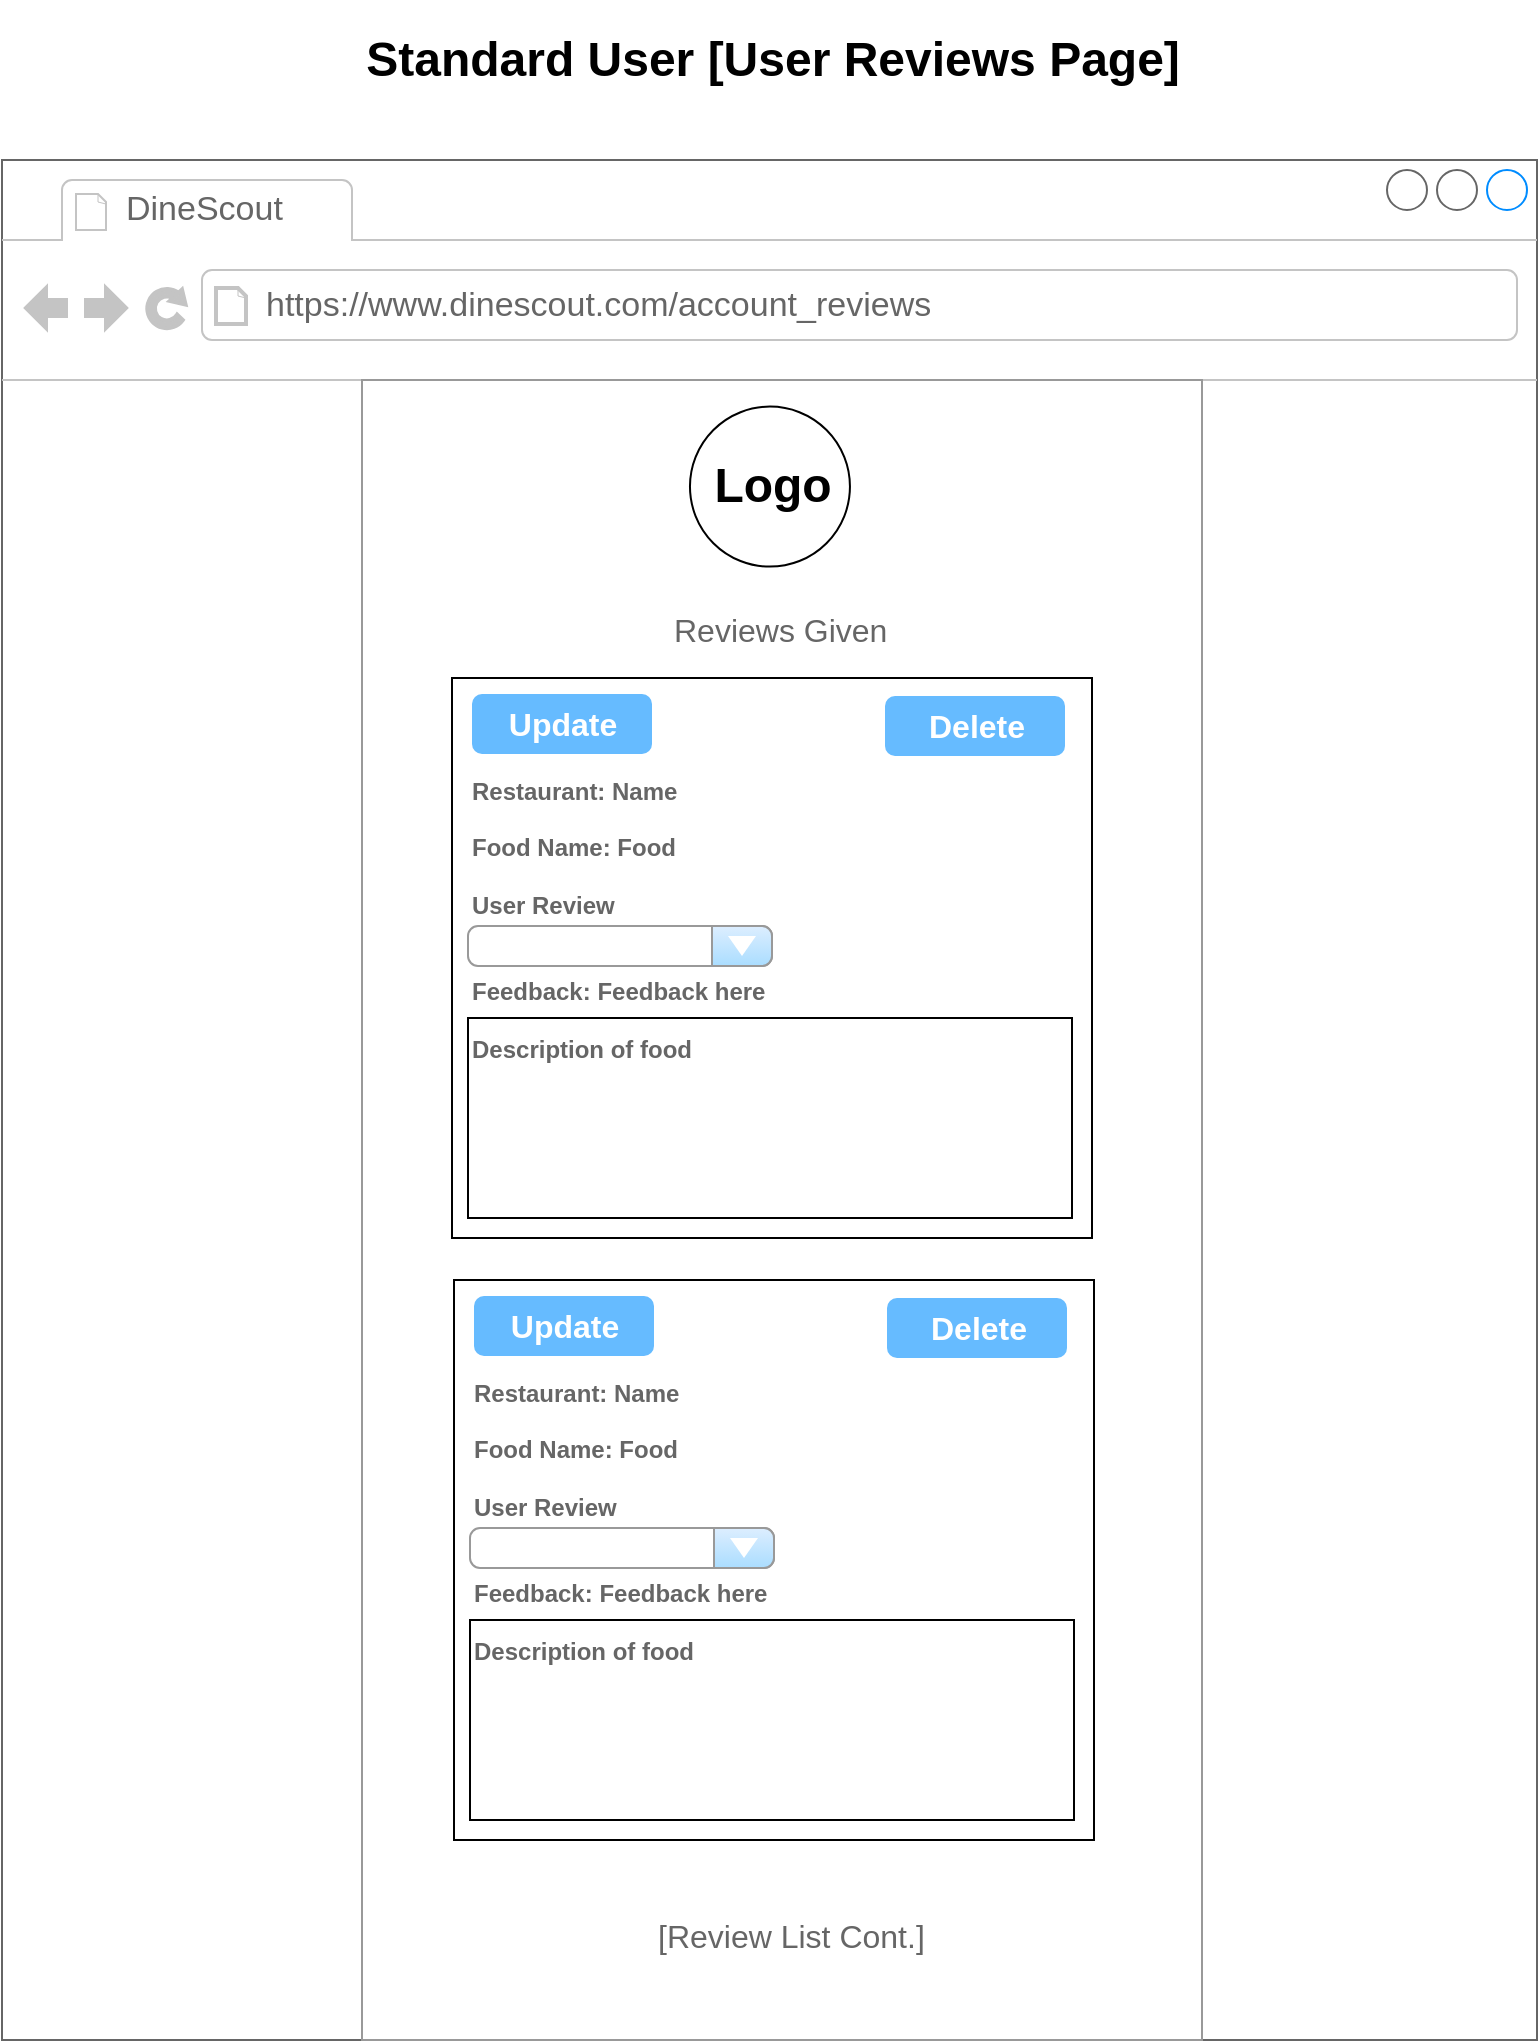 <mxfile version="24.8.0">
  <diagram name="Page-1" id="Zw5u4bMhJKO7h0vYH44y">
    <mxGraphModel dx="1232" dy="1097" grid="1" gridSize="10" guides="1" tooltips="1" connect="1" arrows="1" fold="1" page="1" pageScale="1" pageWidth="850" pageHeight="1100" math="0" shadow="0">
      <root>
        <mxCell id="0" />
        <mxCell id="1" parent="0" />
        <mxCell id="VHOIvTcwcLYEo2GDgytV-1" value="" style="strokeWidth=1;shadow=0;dashed=0;align=center;html=1;shape=mxgraph.mockup.containers.browserWindow;rSize=0;strokeColor=#666666;strokeColor2=#008cff;strokeColor3=#c4c4c4;mainText=,;recursiveResize=0;" vertex="1" parent="1">
          <mxGeometry x="40" y="120" width="767.5" height="940" as="geometry" />
        </mxCell>
        <mxCell id="VHOIvTcwcLYEo2GDgytV-2" value="DineScout" style="strokeWidth=1;shadow=0;dashed=0;align=center;html=1;shape=mxgraph.mockup.containers.anchor;fontSize=17;fontColor=#666666;align=left;whiteSpace=wrap;" vertex="1" parent="VHOIvTcwcLYEo2GDgytV-1">
          <mxGeometry x="60" y="12" width="110" height="26" as="geometry" />
        </mxCell>
        <mxCell id="VHOIvTcwcLYEo2GDgytV-3" value="https://www.dinescout.com/account_reviews" style="strokeWidth=1;shadow=0;dashed=0;align=center;html=1;shape=mxgraph.mockup.containers.anchor;rSize=0;fontSize=17;fontColor=#666666;align=left;" vertex="1" parent="VHOIvTcwcLYEo2GDgytV-1">
          <mxGeometry x="130" y="60" width="250" height="26" as="geometry" />
        </mxCell>
        <mxCell id="VHOIvTcwcLYEo2GDgytV-4" value="" style="strokeWidth=1;shadow=0;dashed=0;align=center;html=1;shape=mxgraph.mockup.forms.rrect;rSize=0;strokeColor=#999999;fillColor=#ffffff;" vertex="1" parent="VHOIvTcwcLYEo2GDgytV-1">
          <mxGeometry x="180" y="110" width="420" height="830" as="geometry" />
        </mxCell>
        <mxCell id="VHOIvTcwcLYEo2GDgytV-6" value="" style="ellipse;whiteSpace=wrap;html=1;aspect=fixed;" vertex="1" parent="VHOIvTcwcLYEo2GDgytV-4">
          <mxGeometry x="163.98" y="13.303" width="80" height="80" as="geometry" />
        </mxCell>
        <mxCell id="VHOIvTcwcLYEo2GDgytV-7" value="Logo" style="text;strokeColor=none;fillColor=none;html=1;fontSize=24;fontStyle=1;verticalAlign=middle;align=center;" vertex="1" parent="VHOIvTcwcLYEo2GDgytV-4">
          <mxGeometry x="100" y="30.61" width="210" height="45.39" as="geometry" />
        </mxCell>
        <mxCell id="VHOIvTcwcLYEo2GDgytV-8" value="" style="strokeWidth=1;shadow=0;dashed=0;align=center;html=1;shape=mxgraph.mockup.forms.anchor;fontSize=12;fontColor=#666666;align=left;resizeWidth=1;spacingLeft=0;" vertex="1" parent="VHOIvTcwcLYEo2GDgytV-4">
          <mxGeometry x="160.5" y="490" width="115" height="20" as="geometry" />
        </mxCell>
        <mxCell id="VHOIvTcwcLYEo2GDgytV-23" value="" style="strokeWidth=1;shadow=0;dashed=0;align=center;html=1;shape=mxgraph.mockup.forms.anchor;fontSize=12;fontColor=#666666;align=left;resizeWidth=1;spacingLeft=0;" vertex="1" parent="VHOIvTcwcLYEo2GDgytV-4">
          <mxGeometry x="159.5" y="189" width="115" height="20" as="geometry" />
        </mxCell>
        <mxCell id="VHOIvTcwcLYEo2GDgytV-24" value="&lt;span style=&quot;font-size: 16px;&quot;&gt;Reviews Given&lt;/span&gt;" style="strokeWidth=1;shadow=0;dashed=0;align=center;html=1;shape=mxgraph.mockup.forms.anchor;fontSize=12;fontColor=#666666;align=left;resizeWidth=1;spacingLeft=0;" vertex="1" parent="VHOIvTcwcLYEo2GDgytV-4">
          <mxGeometry x="154" y="60" width="210" height="130" as="geometry" />
        </mxCell>
        <mxCell id="VHOIvTcwcLYEo2GDgytV-25" value="" style="rounded=0;whiteSpace=wrap;html=1;" vertex="1" parent="VHOIvTcwcLYEo2GDgytV-4">
          <mxGeometry x="45" y="149" width="320" height="280" as="geometry" />
        </mxCell>
        <mxCell id="VHOIvTcwcLYEo2GDgytV-26" value="" style="strokeWidth=1;shadow=0;dashed=0;align=center;html=1;shape=mxgraph.mockup.forms.comboBox;strokeColor=#999999;fillColor=#ddeeff;align=left;fillColor2=#aaddff;mainText=;fontColor=#666666;fontSize=17;spacingLeft=3;" vertex="1" parent="VHOIvTcwcLYEo2GDgytV-4">
          <mxGeometry x="53" y="273" width="152" height="20" as="geometry" />
        </mxCell>
        <mxCell id="VHOIvTcwcLYEo2GDgytV-27" value="Update" style="strokeWidth=1;shadow=0;dashed=0;align=center;html=1;shape=mxgraph.mockup.forms.rrect;rSize=5;strokeColor=none;fontColor=#ffffff;fillColor=#66bbff;fontSize=16;fontStyle=1;" vertex="1" parent="VHOIvTcwcLYEo2GDgytV-4">
          <mxGeometry x="55" y="157" width="90" height="30" as="geometry" />
        </mxCell>
        <mxCell id="VHOIvTcwcLYEo2GDgytV-28" value="Delete" style="strokeWidth=1;shadow=0;dashed=0;align=center;html=1;shape=mxgraph.mockup.forms.rrect;rSize=5;strokeColor=none;fontColor=#ffffff;fillColor=#66bbff;fontSize=16;fontStyle=1;" vertex="1" parent="VHOIvTcwcLYEo2GDgytV-4">
          <mxGeometry x="261.5" y="158" width="90" height="30" as="geometry" />
        </mxCell>
        <mxCell id="VHOIvTcwcLYEo2GDgytV-29" value="" style="rounded=0;whiteSpace=wrap;html=1;" vertex="1" parent="VHOIvTcwcLYEo2GDgytV-4">
          <mxGeometry x="53" y="319" width="302" height="100" as="geometry" />
        </mxCell>
        <mxCell id="VHOIvTcwcLYEo2GDgytV-30" value="&lt;div&gt;&lt;b&gt;Restaurant: Name&lt;/b&gt;&lt;/div&gt;&lt;div&gt;&lt;b&gt;&lt;br&gt;&lt;/b&gt;&lt;/div&gt;&lt;div&gt;&lt;b&gt;Food Name: Food&lt;/b&gt;&lt;/div&gt;&lt;div&gt;&lt;br&gt;&lt;/div&gt;&lt;div&gt;&lt;b&gt;User Review&lt;/b&gt;&lt;/div&gt;&lt;div&gt;&lt;b&gt;&lt;br&gt;&lt;/b&gt;&lt;/div&gt;&lt;div&gt;&lt;b&gt;&lt;br&gt;&lt;/b&gt;&lt;/div&gt;&lt;div&gt;&lt;b&gt;Feedback: Feedback here&lt;/b&gt;&lt;b&gt;&lt;br&gt;&lt;/b&gt;&lt;/div&gt;&lt;div&gt;&lt;b&gt;&lt;br&gt;&lt;/b&gt;&lt;/div&gt;&lt;div&gt;&lt;b&gt;Description of food&lt;/b&gt;&lt;/div&gt;" style="strokeWidth=1;shadow=0;dashed=0;align=center;html=1;shape=mxgraph.mockup.forms.anchor;fontSize=12;fontColor=#666666;align=left;resizeWidth=1;spacingLeft=0;perimeterSpacing=5;" vertex="1" parent="VHOIvTcwcLYEo2GDgytV-4">
          <mxGeometry x="53" y="214" width="152" height="111" as="geometry" />
        </mxCell>
        <mxCell id="VHOIvTcwcLYEo2GDgytV-10" value="Standard User [User Reviews Page]" style="text;strokeColor=none;fillColor=none;html=1;fontSize=24;fontStyle=1;verticalAlign=middle;align=center;" vertex="1" parent="1">
          <mxGeometry x="375" y="40" width="100" height="60" as="geometry" />
        </mxCell>
        <mxCell id="VHOIvTcwcLYEo2GDgytV-13" value="" style="rounded=0;whiteSpace=wrap;html=1;" vertex="1" parent="1">
          <mxGeometry x="266" y="680" width="320" height="280" as="geometry" />
        </mxCell>
        <mxCell id="VHOIvTcwcLYEo2GDgytV-14" value="" style="strokeWidth=1;shadow=0;dashed=0;align=center;html=1;shape=mxgraph.mockup.forms.comboBox;strokeColor=#999999;fillColor=#ddeeff;align=left;fillColor2=#aaddff;mainText=;fontColor=#666666;fontSize=17;spacingLeft=3;" vertex="1" parent="1">
          <mxGeometry x="274" y="804" width="152" height="20" as="geometry" />
        </mxCell>
        <mxCell id="VHOIvTcwcLYEo2GDgytV-15" value="Update" style="strokeWidth=1;shadow=0;dashed=0;align=center;html=1;shape=mxgraph.mockup.forms.rrect;rSize=5;strokeColor=none;fontColor=#ffffff;fillColor=#66bbff;fontSize=16;fontStyle=1;" vertex="1" parent="1">
          <mxGeometry x="276" y="688" width="90" height="30" as="geometry" />
        </mxCell>
        <mxCell id="VHOIvTcwcLYEo2GDgytV-16" value="Delete" style="strokeWidth=1;shadow=0;dashed=0;align=center;html=1;shape=mxgraph.mockup.forms.rrect;rSize=5;strokeColor=none;fontColor=#ffffff;fillColor=#66bbff;fontSize=16;fontStyle=1;" vertex="1" parent="1">
          <mxGeometry x="482.5" y="689" width="90" height="30" as="geometry" />
        </mxCell>
        <mxCell id="VHOIvTcwcLYEo2GDgytV-17" value="&lt;span style=&quot;font-size: 16px;&quot;&gt;[Review List Cont.]&lt;/span&gt;" style="strokeWidth=1;shadow=0;dashed=0;align=center;html=1;shape=mxgraph.mockup.forms.anchor;fontSize=12;fontColor=#666666;align=left;resizeWidth=1;spacingLeft=0;" vertex="1" parent="1">
          <mxGeometry x="366.25" y="998" width="70" height="20" as="geometry" />
        </mxCell>
        <mxCell id="VHOIvTcwcLYEo2GDgytV-19" value="" style="rounded=0;whiteSpace=wrap;html=1;" vertex="1" parent="1">
          <mxGeometry x="274" y="850" width="302" height="100" as="geometry" />
        </mxCell>
        <mxCell id="VHOIvTcwcLYEo2GDgytV-20" value="&lt;div&gt;&lt;b&gt;Restaurant: Name&lt;/b&gt;&lt;/div&gt;&lt;div&gt;&lt;b&gt;&lt;br&gt;&lt;/b&gt;&lt;/div&gt;&lt;div&gt;&lt;b&gt;Food Name: Food&lt;/b&gt;&lt;/div&gt;&lt;div&gt;&lt;br&gt;&lt;/div&gt;&lt;div&gt;&lt;b&gt;User Review&lt;/b&gt;&lt;/div&gt;&lt;div&gt;&lt;b&gt;&lt;br&gt;&lt;/b&gt;&lt;/div&gt;&lt;div&gt;&lt;b&gt;&lt;br&gt;&lt;/b&gt;&lt;/div&gt;&lt;div&gt;&lt;b&gt;Feedback: Feedback here&lt;/b&gt;&lt;b&gt;&lt;br&gt;&lt;/b&gt;&lt;/div&gt;&lt;div&gt;&lt;b&gt;&lt;br&gt;&lt;/b&gt;&lt;/div&gt;&lt;div&gt;&lt;b&gt;Description of food&lt;/b&gt;&lt;/div&gt;" style="strokeWidth=1;shadow=0;dashed=0;align=center;html=1;shape=mxgraph.mockup.forms.anchor;fontSize=12;fontColor=#666666;align=left;resizeWidth=1;spacingLeft=0;perimeterSpacing=5;" vertex="1" parent="1">
          <mxGeometry x="274" y="745" width="152" height="111" as="geometry" />
        </mxCell>
      </root>
    </mxGraphModel>
  </diagram>
</mxfile>
